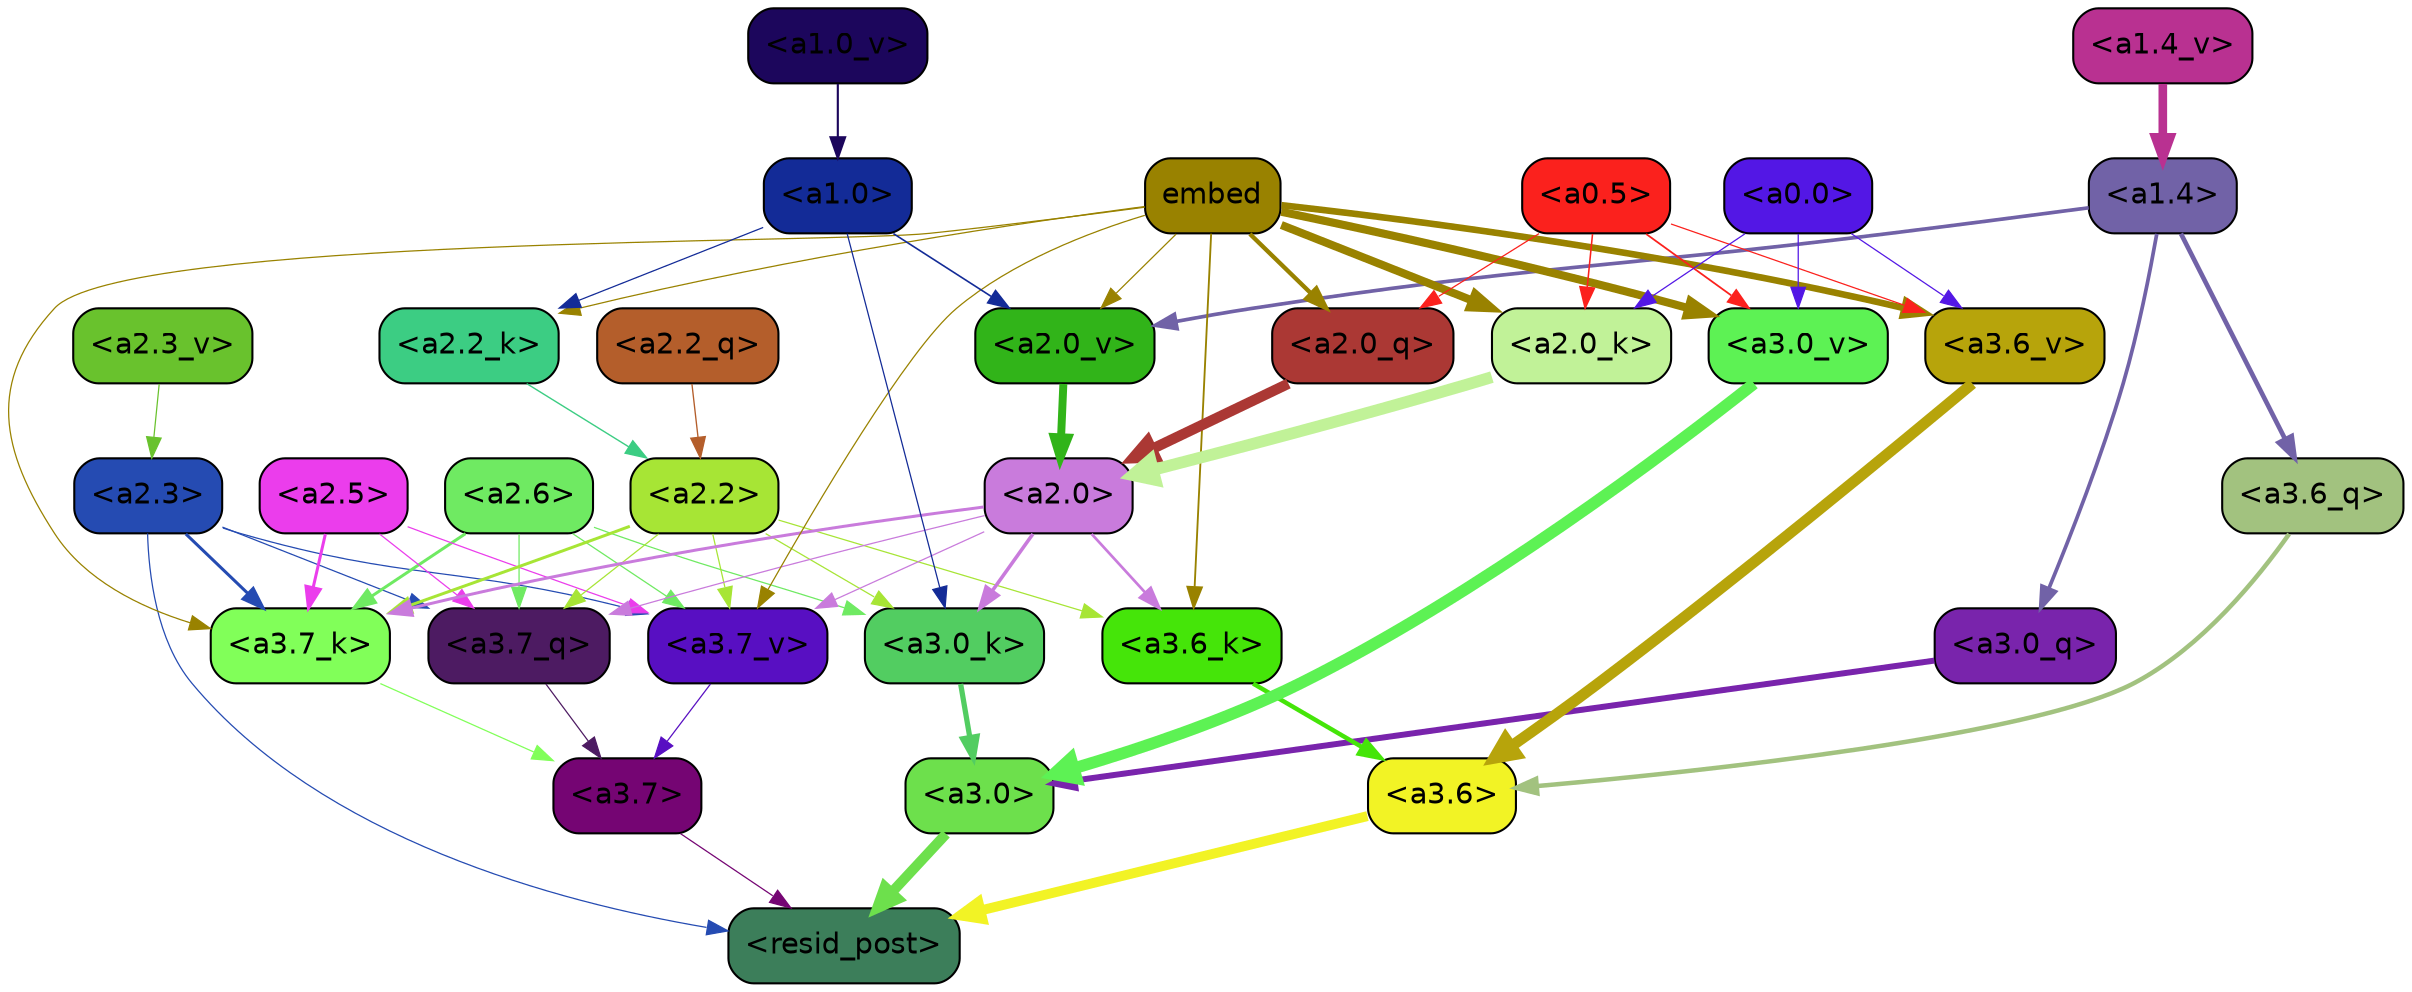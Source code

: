 strict digraph "" {
	graph [bgcolor=transparent,
		layout=dot,
		overlap=false,
		splines=true
	];
	"<a3.7>"	[color=black,
		fillcolor="#750573",
		fontname=Helvetica,
		shape=box,
		style="filled, rounded"];
	"<resid_post>"	[color=black,
		fillcolor="#3c7e5a",
		fontname=Helvetica,
		shape=box,
		style="filled, rounded"];
	"<a3.7>" -> "<resid_post>"	[color="#750573",
		penwidth=0.6];
	"<a3.6>"	[color=black,
		fillcolor="#f2f325",
		fontname=Helvetica,
		shape=box,
		style="filled, rounded"];
	"<a3.6>" -> "<resid_post>"	[color="#f2f325",
		penwidth=4.746312499046326];
	"<a3.0>"	[color=black,
		fillcolor="#6de04c",
		fontname=Helvetica,
		shape=box,
		style="filled, rounded"];
	"<a3.0>" -> "<resid_post>"	[color="#6de04c",
		penwidth=4.896343111991882];
	"<a2.3>"	[color=black,
		fillcolor="#254bb2",
		fontname=Helvetica,
		shape=box,
		style="filled, rounded"];
	"<a2.3>" -> "<resid_post>"	[color="#254bb2",
		penwidth=0.6];
	"<a3.7_q>"	[color=black,
		fillcolor="#4d1b62",
		fontname=Helvetica,
		shape=box,
		style="filled, rounded"];
	"<a2.3>" -> "<a3.7_q>"	[color="#254bb2",
		penwidth=0.6];
	"<a3.7_k>"	[color=black,
		fillcolor="#81ff59",
		fontname=Helvetica,
		shape=box,
		style="filled, rounded"];
	"<a2.3>" -> "<a3.7_k>"	[color="#254bb2",
		penwidth=1.467104621231556];
	"<a3.7_v>"	[color=black,
		fillcolor="#580fc2",
		fontname=Helvetica,
		shape=box,
		style="filled, rounded"];
	"<a2.3>" -> "<a3.7_v>"	[color="#254bb2",
		penwidth=0.6];
	"<a3.7_q>" -> "<a3.7>"	[color="#4d1b62",
		penwidth=0.6];
	"<a3.6_q>"	[color=black,
		fillcolor="#a2c27f",
		fontname=Helvetica,
		shape=box,
		style="filled, rounded"];
	"<a3.6_q>" -> "<a3.6>"	[color="#a2c27f",
		penwidth=2.160832464694977];
	"<a3.0_q>"	[color=black,
		fillcolor="#7924ac",
		fontname=Helvetica,
		shape=box,
		style="filled, rounded"];
	"<a3.0_q>" -> "<a3.0>"	[color="#7924ac",
		penwidth=2.870753765106201];
	"<a3.7_k>" -> "<a3.7>"	[color="#81ff59",
		penwidth=0.6];
	"<a3.6_k>"	[color=black,
		fillcolor="#45e509",
		fontname=Helvetica,
		shape=box,
		style="filled, rounded"];
	"<a3.6_k>" -> "<a3.6>"	[color="#45e509",
		penwidth=2.13908451795578];
	"<a3.0_k>"	[color=black,
		fillcolor="#52cd61",
		fontname=Helvetica,
		shape=box,
		style="filled, rounded"];
	"<a3.0_k>" -> "<a3.0>"	[color="#52cd61",
		penwidth=2.520303964614868];
	"<a3.7_v>" -> "<a3.7>"	[color="#580fc2",
		penwidth=0.6];
	"<a3.6_v>"	[color=black,
		fillcolor="#b7a40b",
		fontname=Helvetica,
		shape=box,
		style="filled, rounded"];
	"<a3.6_v>" -> "<a3.6>"	[color="#b7a40b",
		penwidth=5.297133803367615];
	"<a3.0_v>"	[color=black,
		fillcolor="#5df254",
		fontname=Helvetica,
		shape=box,
		style="filled, rounded"];
	"<a3.0_v>" -> "<a3.0>"	[color="#5df254",
		penwidth=5.680712580680847];
	"<a2.6>"	[color=black,
		fillcolor="#6fea62",
		fontname=Helvetica,
		shape=box,
		style="filled, rounded"];
	"<a2.6>" -> "<a3.7_q>"	[color="#6fea62",
		penwidth=0.6];
	"<a2.6>" -> "<a3.7_k>"	[color="#6fea62",
		penwidth=1.4453159049153328];
	"<a2.6>" -> "<a3.0_k>"	[color="#6fea62",
		penwidth=0.6];
	"<a2.6>" -> "<a3.7_v>"	[color="#6fea62",
		penwidth=0.6];
	"<a2.5>"	[color=black,
		fillcolor="#eb3dec",
		fontname=Helvetica,
		shape=box,
		style="filled, rounded"];
	"<a2.5>" -> "<a3.7_q>"	[color="#eb3dec",
		penwidth=0.6];
	"<a2.5>" -> "<a3.7_k>"	[color="#eb3dec",
		penwidth=1.4526091292500496];
	"<a2.5>" -> "<a3.7_v>"	[color="#eb3dec",
		penwidth=0.6];
	"<a2.2>"	[color=black,
		fillcolor="#a7e535",
		fontname=Helvetica,
		shape=box,
		style="filled, rounded"];
	"<a2.2>" -> "<a3.7_q>"	[color="#a7e535",
		penwidth=0.6];
	"<a2.2>" -> "<a3.7_k>"	[color="#a7e535",
		penwidth=1.4310357049107552];
	"<a2.2>" -> "<a3.6_k>"	[color="#a7e535",
		penwidth=0.6];
	"<a2.2>" -> "<a3.0_k>"	[color="#a7e535",
		penwidth=0.6];
	"<a2.2>" -> "<a3.7_v>"	[color="#a7e535",
		penwidth=0.6];
	"<a2.0>"	[color=black,
		fillcolor="#c97bdc",
		fontname=Helvetica,
		shape=box,
		style="filled, rounded"];
	"<a2.0>" -> "<a3.7_q>"	[color="#c97bdc",
		penwidth=0.6];
	"<a2.0>" -> "<a3.7_k>"	[color="#c97bdc",
		penwidth=1.4314699843525887];
	"<a2.0>" -> "<a3.6_k>"	[color="#c97bdc",
		penwidth=1.2950235605239868];
	"<a2.0>" -> "<a3.0_k>"	[color="#c97bdc",
		penwidth=1.712992787361145];
	"<a2.0>" -> "<a3.7_v>"	[color="#c97bdc",
		penwidth=0.6];
	"<a1.4>"	[color=black,
		fillcolor="#7162a7",
		fontname=Helvetica,
		shape=box,
		style="filled, rounded"];
	"<a1.4>" -> "<a3.6_q>"	[color="#7162a7",
		penwidth=2.242796540260315];
	"<a1.4>" -> "<a3.0_q>"	[color="#7162a7",
		penwidth=1.7808996737003326];
	"<a2.0_v>"	[color=black,
		fillcolor="#31b419",
		fontname=Helvetica,
		shape=box,
		style="filled, rounded"];
	"<a1.4>" -> "<a2.0_v>"	[color="#7162a7",
		penwidth=1.7603429555892944];
	embed	[color=black,
		fillcolor="#998200",
		fontname=Helvetica,
		shape=box,
		style="filled, rounded"];
	embed -> "<a3.7_k>"	[color="#998200",
		penwidth=0.6];
	embed -> "<a3.6_k>"	[color="#998200",
		penwidth=0.891706109046936];
	embed -> "<a3.7_v>"	[color="#998200",
		penwidth=0.6];
	embed -> "<a3.6_v>"	[color="#998200",
		penwidth=3.1766927242279053];
	embed -> "<a3.0_v>"	[color="#998200",
		penwidth=3.9005755856633186];
	"<a2.0_q>"	[color=black,
		fillcolor="#ab3834",
		fontname=Helvetica,
		shape=box,
		style="filled, rounded"];
	embed -> "<a2.0_q>"	[color="#998200",
		penwidth=2.0810389518737793];
	"<a2.2_k>"	[color=black,
		fillcolor="#3ccd83",
		fontname=Helvetica,
		shape=box,
		style="filled, rounded"];
	embed -> "<a2.2_k>"	[color="#998200",
		penwidth=0.6];
	"<a2.0_k>"	[color=black,
		fillcolor="#c1f298",
		fontname=Helvetica,
		shape=box,
		style="filled, rounded"];
	embed -> "<a2.0_k>"	[color="#998200",
		penwidth=3.8915770053863525];
	embed -> "<a2.0_v>"	[color="#998200",
		penwidth=0.6];
	"<a1.0>"	[color=black,
		fillcolor="#132b97",
		fontname=Helvetica,
		shape=box,
		style="filled, rounded"];
	"<a1.0>" -> "<a3.0_k>"	[color="#132b97",
		penwidth=0.6];
	"<a1.0>" -> "<a2.2_k>"	[color="#132b97",
		penwidth=0.6];
	"<a1.0>" -> "<a2.0_v>"	[color="#132b97",
		penwidth=0.7897878289222717];
	"<a0.5>"	[color=black,
		fillcolor="#fb211d",
		fontname=Helvetica,
		shape=box,
		style="filled, rounded"];
	"<a0.5>" -> "<a3.6_v>"	[color="#fb211d",
		penwidth=0.6];
	"<a0.5>" -> "<a3.0_v>"	[color="#fb211d",
		penwidth=0.8493617177009583];
	"<a0.5>" -> "<a2.0_q>"	[color="#fb211d",
		penwidth=0.6];
	"<a0.5>" -> "<a2.0_k>"	[color="#fb211d",
		penwidth=0.7482255101203918];
	"<a0.0>"	[color=black,
		fillcolor="#5317e5",
		fontname=Helvetica,
		shape=box,
		style="filled, rounded"];
	"<a0.0>" -> "<a3.6_v>"	[color="#5317e5",
		penwidth=0.6];
	"<a0.0>" -> "<a3.0_v>"	[color="#5317e5",
		penwidth=0.6];
	"<a0.0>" -> "<a2.0_k>"	[color="#5317e5",
		penwidth=0.6];
	"<a2.2_q>"	[color=black,
		fillcolor="#b45e2b",
		fontname=Helvetica,
		shape=box,
		style="filled, rounded"];
	"<a2.2_q>" -> "<a2.2>"	[color="#b45e2b",
		penwidth=0.6449352353811264];
	"<a2.0_q>" -> "<a2.0>"	[color="#ab3834",
		penwidth=5.017253503203392];
	"<a2.2_k>" -> "<a2.2>"	[color="#3ccd83",
		penwidth=0.6690489649772644];
	"<a2.0_k>" -> "<a2.0>"	[color="#c1f298",
		penwidth=5.656688302755356];
	"<a2.3_v>"	[color=black,
		fillcolor="#69c22d",
		fontname=Helvetica,
		shape=box,
		style="filled, rounded"];
	"<a2.3_v>" -> "<a2.3>"	[color="#69c22d",
		penwidth=0.6];
	"<a2.0_v>" -> "<a2.0>"	[color="#31b419",
		penwidth=3.8170836865901947];
	"<a1.4_v>"	[color=black,
		fillcolor="#b93191",
		fontname=Helvetica,
		shape=box,
		style="filled, rounded"];
	"<a1.4_v>" -> "<a1.4>"	[color="#b93191",
		penwidth=4.140247106552124];
	"<a1.0_v>"	[color=black,
		fillcolor="#1c065c",
		fontname=Helvetica,
		shape=box,
		style="filled, rounded"];
	"<a1.0_v>" -> "<a1.0>"	[color="#1c065c",
		penwidth=1.020309567451477];
}
